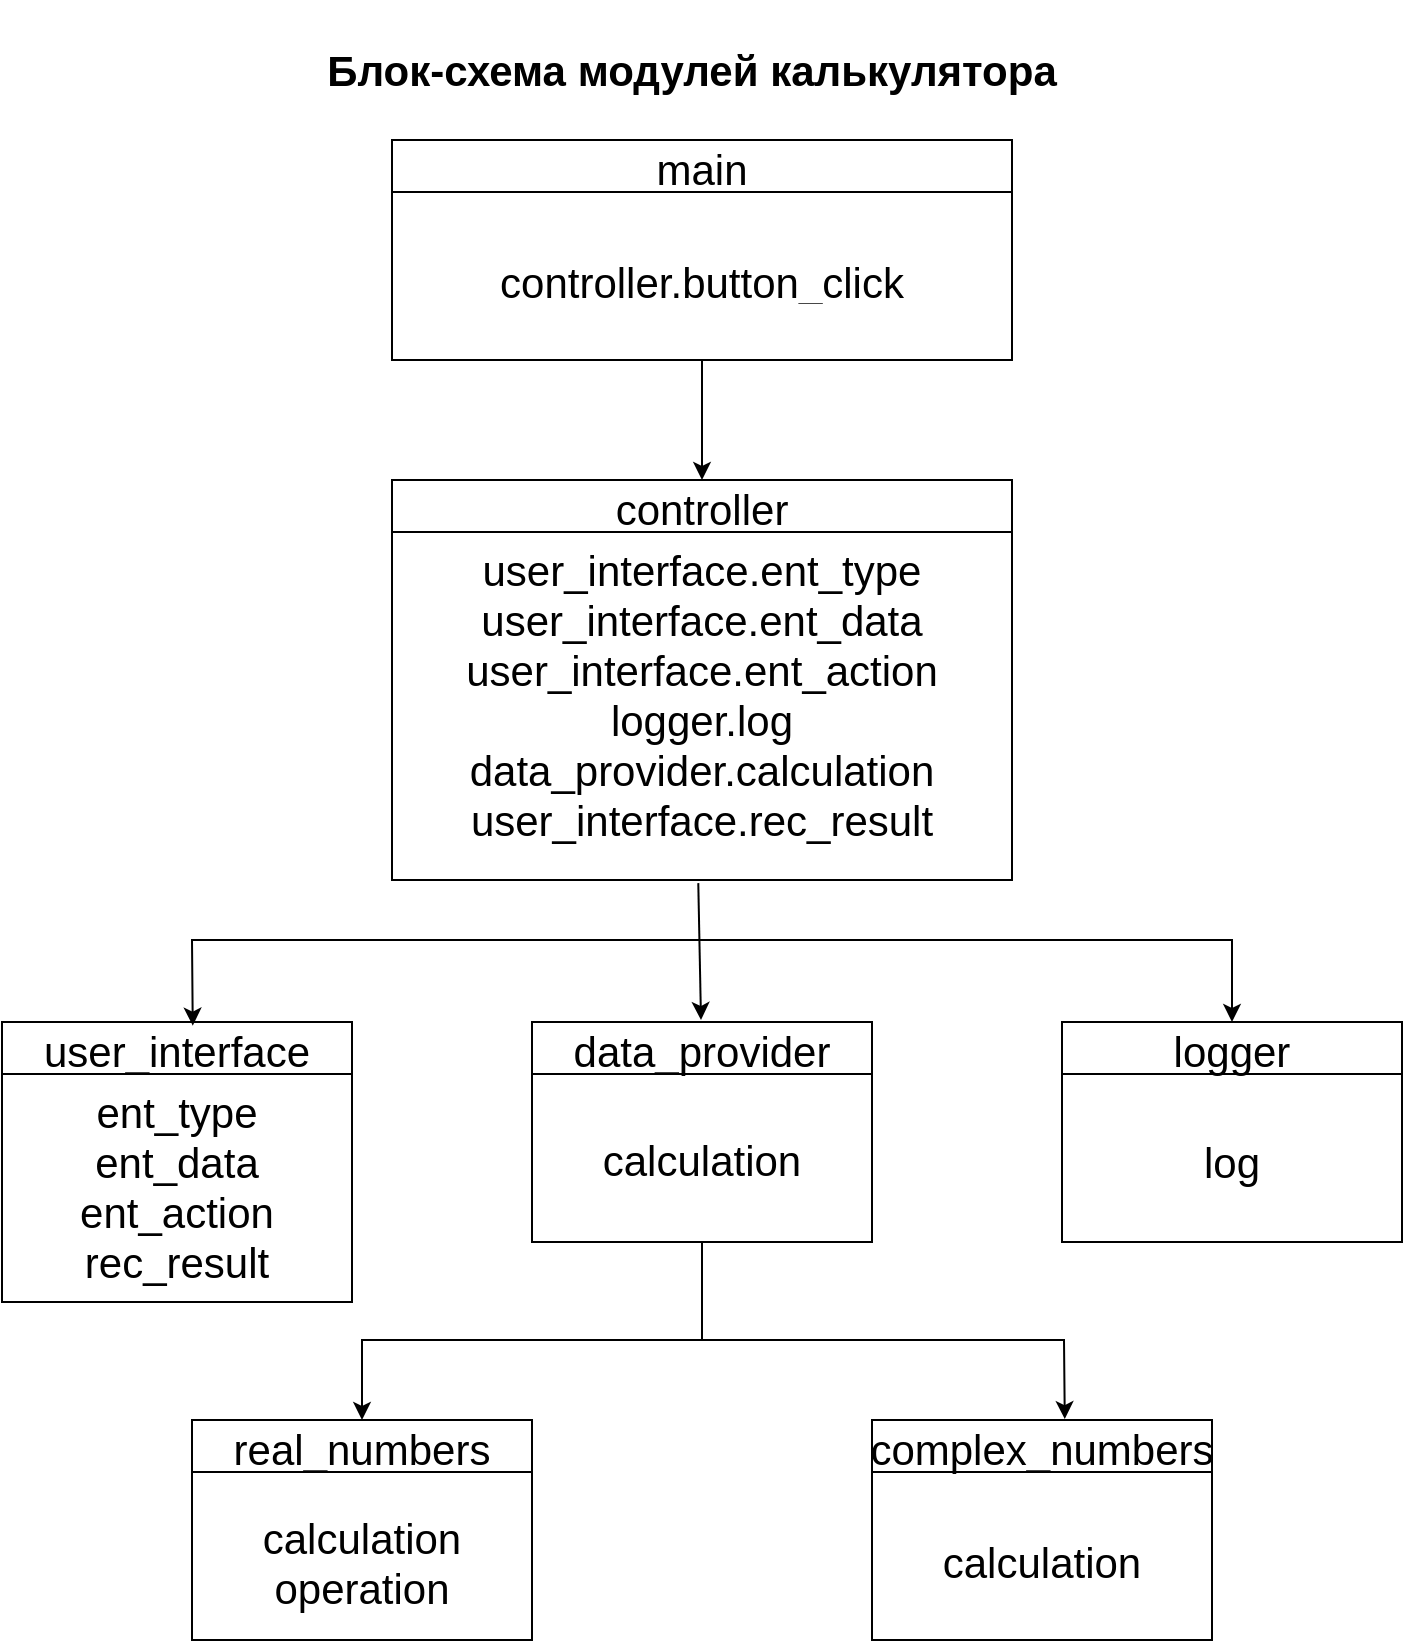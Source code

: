 <mxfile>
    <diagram id="fnHJGW6hOrcVhVEfvGue" name="Страница 1">
        <mxGraphModel dx="721" dy="1478" grid="1" gridSize="10" guides="1" tooltips="1" connect="1" arrows="1" fold="1" page="1" pageScale="1" pageWidth="827" pageHeight="1169" math="0" shadow="0">
            <root>
                <mxCell id="0"/>
                <mxCell id="1" parent="0"/>
                <mxCell id="2" value="&lt;b&gt;&lt;font style=&quot;font-size: 21px;&quot;&gt;Блок-схема модулей калькулятора&lt;/font&gt;&lt;/b&gt;" style="text;html=1;strokeColor=none;fillColor=none;align=center;verticalAlign=middle;whiteSpace=wrap;rounded=0;" vertex="1" parent="1">
                    <mxGeometry x="110" y="-1150" width="640" height="70" as="geometry"/>
                </mxCell>
                <mxCell id="3" value="main" style="swimlane;fontStyle=0;childLayout=stackLayout;horizontal=1;startSize=26;fillColor=none;horizontalStack=0;resizeParent=1;resizeParentMax=0;resizeLast=0;collapsible=1;marginBottom=0;fontSize=21;" vertex="1" parent="1">
                    <mxGeometry x="280" y="-1080" width="310" height="110" as="geometry"/>
                </mxCell>
                <mxCell id="4" value="controller.button_click" style="text;strokeColor=none;fillColor=none;align=center;verticalAlign=top;spacingLeft=4;spacingRight=4;overflow=hidden;rotatable=0;points=[[0,0.5],[1,0.5]];portConstraint=eastwest;fontSize=21;" vertex="1" parent="1">
                    <mxGeometry x="280" y="-1028" width="310" height="26" as="geometry"/>
                </mxCell>
                <mxCell id="5" value="controller" style="swimlane;fontStyle=0;childLayout=stackLayout;horizontal=1;startSize=26;fillColor=none;horizontalStack=0;resizeParent=1;resizeParentMax=0;resizeLast=0;collapsible=1;marginBottom=0;fontSize=21;" vertex="1" parent="1">
                    <mxGeometry x="280" y="-910" width="310" height="200" as="geometry"/>
                </mxCell>
                <mxCell id="6" value="user_interface.ent_type&#10;user_interface.ent_data&#10;user_interface.ent_action&#10;logger.log&#10;data_provider.calculation&#10;user_interface.rec_result" style="text;strokeColor=none;fillColor=none;align=center;verticalAlign=top;spacingLeft=4;spacingRight=4;overflow=hidden;rotatable=0;points=[[0,0.5],[1,0.5]];portConstraint=eastwest;fontSize=21;" vertex="1" parent="5">
                    <mxGeometry y="26" width="310" height="174" as="geometry"/>
                </mxCell>
                <mxCell id="7" value="data_provider" style="swimlane;fontStyle=0;childLayout=stackLayout;horizontal=1;startSize=26;fillColor=none;horizontalStack=0;resizeParent=1;resizeParentMax=0;resizeLast=0;collapsible=1;marginBottom=0;fontSize=21;" vertex="1" parent="1">
                    <mxGeometry x="350" y="-639" width="170" height="110" as="geometry"/>
                </mxCell>
                <mxCell id="8" value="calculation" style="text;strokeColor=none;fillColor=none;align=center;verticalAlign=top;spacingLeft=4;spacingRight=4;overflow=hidden;rotatable=0;points=[[0,0.5],[1,0.5]];portConstraint=eastwest;fontSize=21;" vertex="1" parent="1">
                    <mxGeometry x="360" y="-589" width="150" height="26" as="geometry"/>
                </mxCell>
                <mxCell id="9" value="user_interface" style="swimlane;fontStyle=0;childLayout=stackLayout;horizontal=1;startSize=26;fillColor=none;horizontalStack=0;resizeParent=1;resizeParentMax=0;resizeLast=0;collapsible=1;marginBottom=0;fontSize=21;" vertex="1" parent="1">
                    <mxGeometry x="85" y="-639" width="175" height="140" as="geometry"/>
                </mxCell>
                <mxCell id="10" value="ent_type&#10;ent_data&#10;ent_action&#10;rec_result" style="text;strokeColor=none;fillColor=none;align=center;verticalAlign=top;spacingLeft=4;spacingRight=4;overflow=hidden;rotatable=0;points=[[0,0.5],[1,0.5]];portConstraint=eastwest;fontSize=21;" vertex="1" parent="9">
                    <mxGeometry y="26" width="175" height="114" as="geometry"/>
                </mxCell>
                <mxCell id="11" value="logger" style="swimlane;fontStyle=0;childLayout=stackLayout;horizontal=1;startSize=26;fillColor=none;horizontalStack=0;resizeParent=1;resizeParentMax=0;resizeLast=0;collapsible=1;marginBottom=0;fontSize=21;" vertex="1" parent="1">
                    <mxGeometry x="615" y="-639" width="170" height="110" as="geometry"/>
                </mxCell>
                <mxCell id="12" value="&#10;log" style="text;strokeColor=none;fillColor=none;align=center;verticalAlign=top;spacingLeft=4;spacingRight=4;overflow=hidden;rotatable=0;points=[[0,0.5],[1,0.5]];portConstraint=eastwest;fontSize=21;" vertex="1" parent="11">
                    <mxGeometry y="26" width="170" height="84" as="geometry"/>
                </mxCell>
                <mxCell id="13" value="real_numbers" style="swimlane;fontStyle=0;childLayout=stackLayout;horizontal=1;startSize=26;fillColor=none;horizontalStack=0;resizeParent=1;resizeParentMax=0;resizeLast=0;collapsible=1;marginBottom=0;fontSize=21;" vertex="1" parent="1">
                    <mxGeometry x="180" y="-440" width="170" height="110" as="geometry"/>
                </mxCell>
                <mxCell id="14" value="calculation&#10;operation" style="text;strokeColor=none;fillColor=none;align=center;verticalAlign=top;spacingLeft=4;spacingRight=4;overflow=hidden;rotatable=0;points=[[0,0.5],[1,0.5]];portConstraint=eastwest;fontSize=21;" vertex="1" parent="1">
                    <mxGeometry x="190" y="-400" width="150" height="58" as="geometry"/>
                </mxCell>
                <mxCell id="15" value="complex_numbers" style="swimlane;fontStyle=0;childLayout=stackLayout;horizontal=1;startSize=26;fillColor=none;horizontalStack=0;resizeParent=1;resizeParentMax=0;resizeLast=0;collapsible=1;marginBottom=0;fontSize=21;" vertex="1" parent="1">
                    <mxGeometry x="520" y="-440" width="170" height="110" as="geometry"/>
                </mxCell>
                <mxCell id="16" value="calculation" style="text;strokeColor=none;fillColor=none;align=center;verticalAlign=top;spacingLeft=4;spacingRight=4;overflow=hidden;rotatable=0;points=[[0,0.5],[1,0.5]];portConstraint=eastwest;fontSize=21;" vertex="1" parent="1">
                    <mxGeometry x="530" y="-388" width="150" height="26" as="geometry"/>
                </mxCell>
                <mxCell id="17" value="" style="endArrow=classic;html=1;rounded=0;fontSize=21;exitX=0.5;exitY=1;exitDx=0;exitDy=0;entryX=0.5;entryY=0;entryDx=0;entryDy=0;" edge="1" parent="1" source="3" target="5">
                    <mxGeometry width="50" height="50" relative="1" as="geometry">
                        <mxPoint x="470" y="-1070" as="sourcePoint"/>
                        <mxPoint x="520" y="-1120" as="targetPoint"/>
                    </mxGeometry>
                </mxCell>
                <mxCell id="18" value="" style="endArrow=classic;html=1;rounded=0;fontSize=21;exitX=0.494;exitY=1.009;exitDx=0;exitDy=0;entryX=0.5;entryY=0;entryDx=0;entryDy=0;exitPerimeter=0;" edge="1" parent="1" source="6">
                    <mxGeometry width="50" height="50" relative="1" as="geometry">
                        <mxPoint x="434.5" y="-700" as="sourcePoint"/>
                        <mxPoint x="434.5" y="-640" as="targetPoint"/>
                    </mxGeometry>
                </mxCell>
                <mxCell id="19" value="" style="endArrow=classic;startArrow=classic;html=1;rounded=0;fontSize=21;entryX=0.5;entryY=0;entryDx=0;entryDy=0;exitX=0.545;exitY=0.013;exitDx=0;exitDy=0;exitPerimeter=0;" edge="1" parent="1" source="9" target="11">
                    <mxGeometry width="50" height="50" relative="1" as="geometry">
                        <mxPoint x="50" y="-710" as="sourcePoint"/>
                        <mxPoint x="760" y="-700" as="targetPoint"/>
                        <Array as="points">
                            <mxPoint x="180" y="-680"/>
                            <mxPoint x="440" y="-680"/>
                            <mxPoint x="700" y="-680"/>
                        </Array>
                    </mxGeometry>
                </mxCell>
                <mxCell id="20" value="" style="endArrow=classic;startArrow=classic;html=1;rounded=0;fontSize=21;entryX=0.567;entryY=-0.004;entryDx=0;entryDy=0;exitX=0.5;exitY=0;exitDx=0;exitDy=0;entryPerimeter=0;" edge="1" parent="1" source="13" target="15">
                    <mxGeometry width="50" height="50" relative="1" as="geometry">
                        <mxPoint x="190.375" y="-627.18" as="sourcePoint"/>
                        <mxPoint x="710" y="-629" as="targetPoint"/>
                        <Array as="points">
                            <mxPoint x="265" y="-480"/>
                            <mxPoint x="440" y="-480"/>
                            <mxPoint x="616" y="-480"/>
                        </Array>
                    </mxGeometry>
                </mxCell>
                <mxCell id="21" value="" style="endArrow=none;html=1;rounded=0;fontSize=21;entryX=0.5;entryY=1;entryDx=0;entryDy=0;" edge="1" parent="1" target="7">
                    <mxGeometry width="50" height="50" relative="1" as="geometry">
                        <mxPoint x="435" y="-480" as="sourcePoint"/>
                        <mxPoint x="520" y="-520" as="targetPoint"/>
                    </mxGeometry>
                </mxCell>
            </root>
        </mxGraphModel>
    </diagram>
</mxfile>
